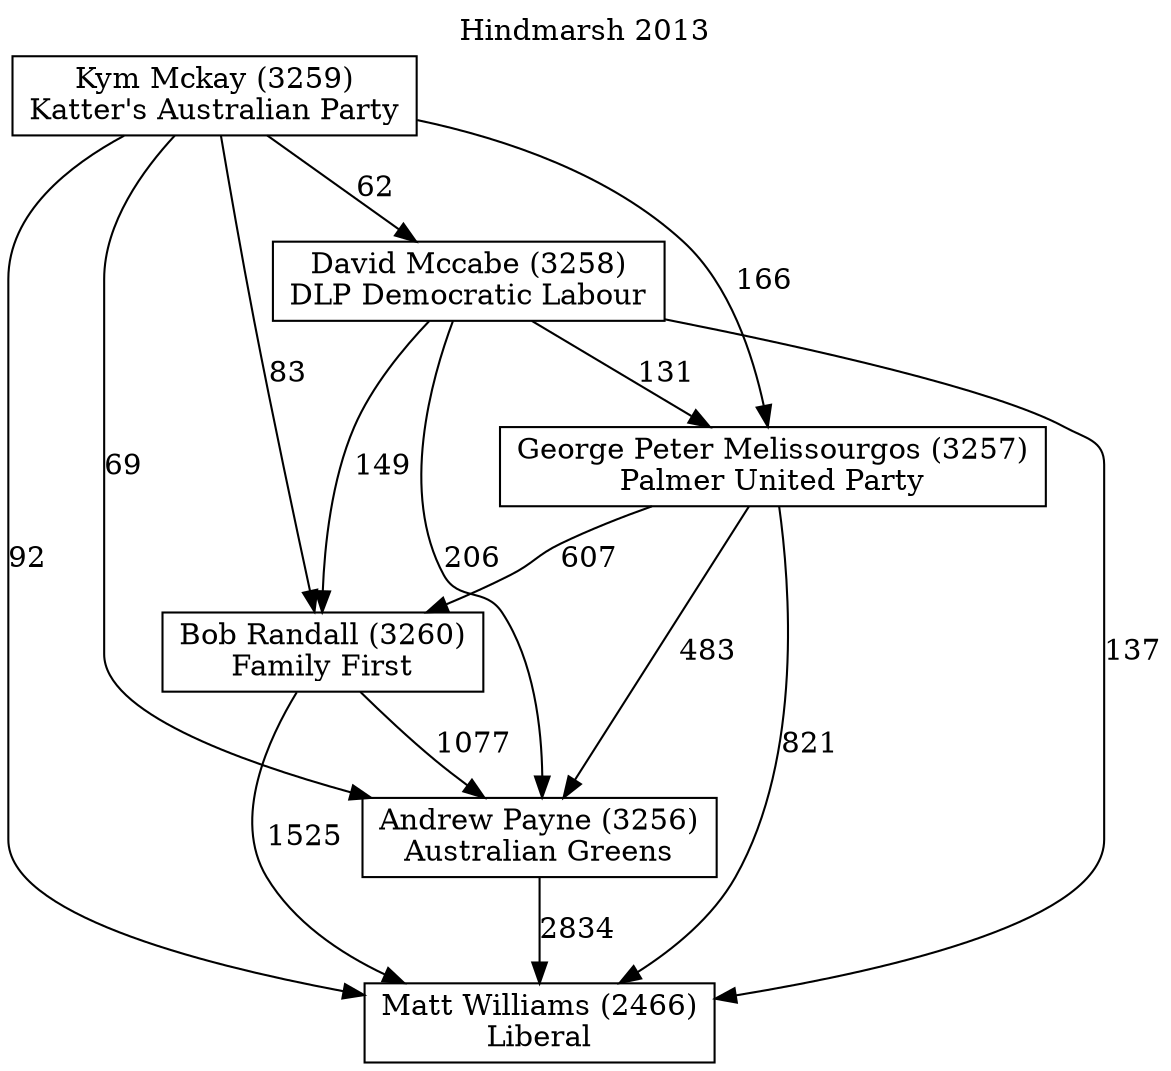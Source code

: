 // House preference flow
digraph "Matt Williams (2466)_Hindmarsh_2013" {
	graph [label="Hindmarsh 2013" labelloc=t mclimit=2]
	node [shape=box]
	"Matt Williams (2466)" [label="Matt Williams (2466)
Liberal"]
	"Andrew Payne (3256)" [label="Andrew Payne (3256)
Australian Greens"]
	"Bob Randall (3260)" [label="Bob Randall (3260)
Family First"]
	"George Peter Melissourgos (3257)" [label="George Peter Melissourgos (3257)
Palmer United Party"]
	"David Mccabe (3258)" [label="David Mccabe (3258)
DLP Democratic Labour"]
	"Kym Mckay (3259)" [label="Kym Mckay (3259)
Katter's Australian Party"]
	"Andrew Payne (3256)" -> "Matt Williams (2466)" [label=2834]
	"Bob Randall (3260)" -> "Andrew Payne (3256)" [label=1077]
	"George Peter Melissourgos (3257)" -> "Bob Randall (3260)" [label=607]
	"David Mccabe (3258)" -> "George Peter Melissourgos (3257)" [label=131]
	"Kym Mckay (3259)" -> "David Mccabe (3258)" [label=62]
	"Bob Randall (3260)" -> "Matt Williams (2466)" [label=1525]
	"George Peter Melissourgos (3257)" -> "Matt Williams (2466)" [label=821]
	"David Mccabe (3258)" -> "Matt Williams (2466)" [label=137]
	"Kym Mckay (3259)" -> "Matt Williams (2466)" [label=92]
	"Kym Mckay (3259)" -> "George Peter Melissourgos (3257)" [label=166]
	"David Mccabe (3258)" -> "Bob Randall (3260)" [label=149]
	"Kym Mckay (3259)" -> "Bob Randall (3260)" [label=83]
	"George Peter Melissourgos (3257)" -> "Andrew Payne (3256)" [label=483]
	"David Mccabe (3258)" -> "Andrew Payne (3256)" [label=206]
	"Kym Mckay (3259)" -> "Andrew Payne (3256)" [label=69]
}
